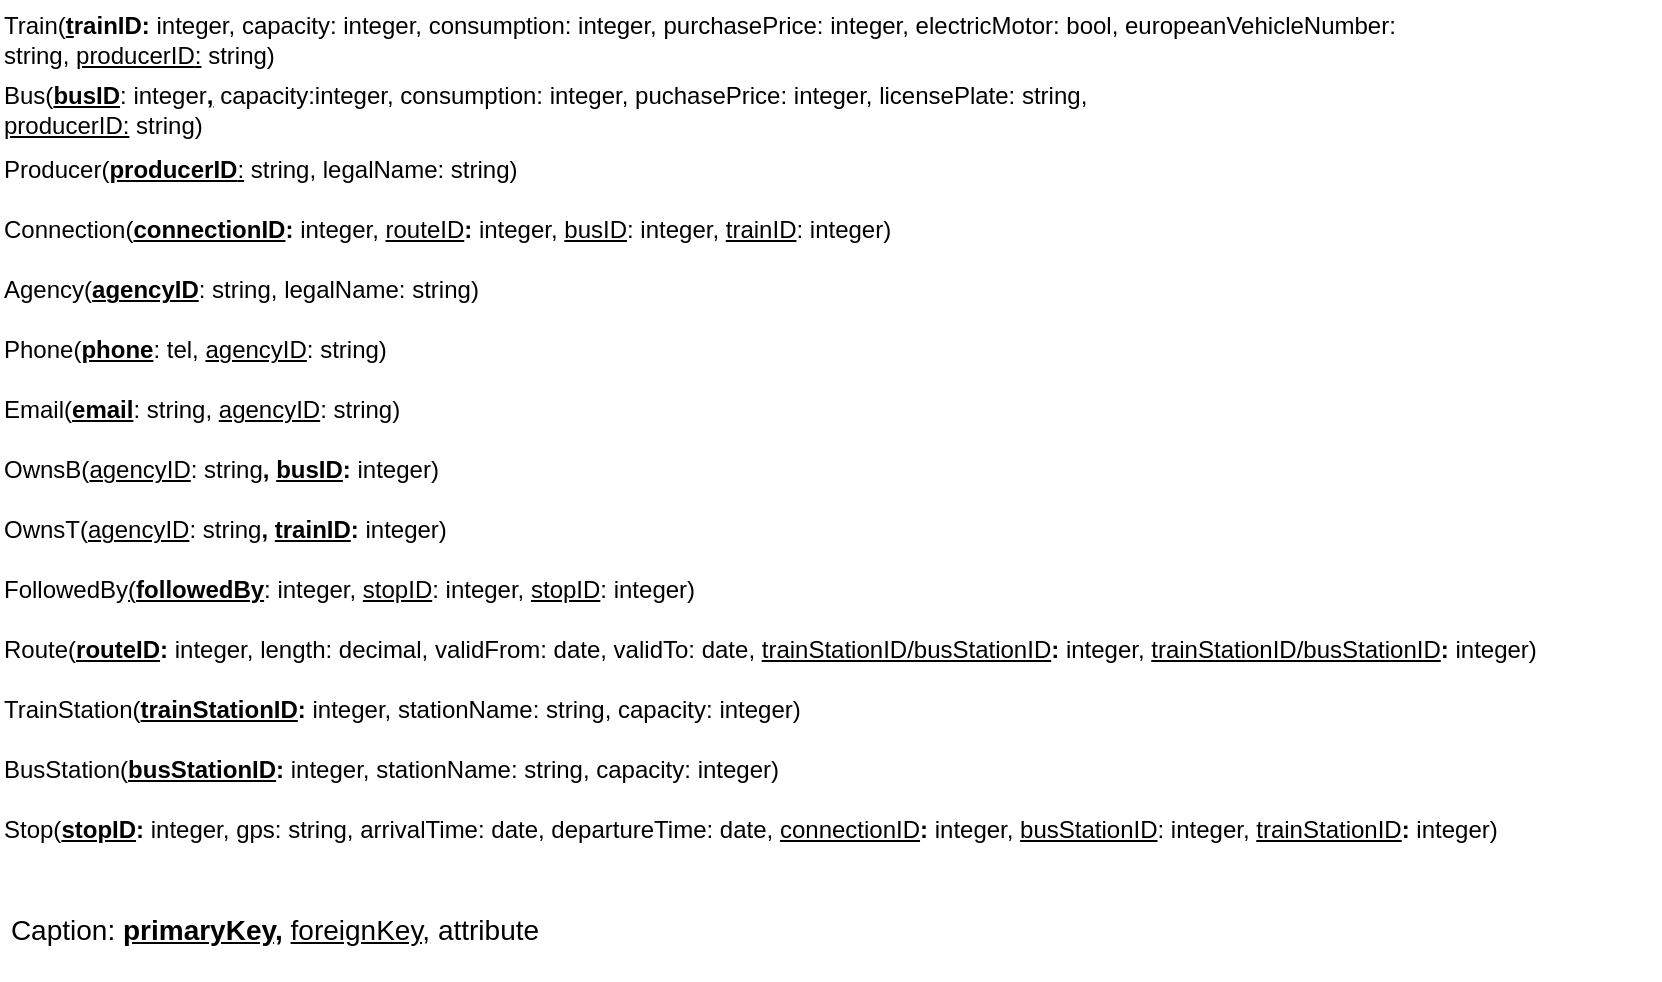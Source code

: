 <mxfile>
    <diagram id="FuOvQAU6wyrWDUQQwPfa" name="Page-1">
        <mxGraphModel dx="821" dy="713" grid="1" gridSize="10" guides="1" tooltips="1" connect="1" arrows="1" fold="1" page="1" pageScale="1" pageWidth="850" pageHeight="1100" math="0" shadow="0">
            <root>
                <mxCell id="0"/>
                <mxCell id="1" parent="0"/>
                <mxCell id="6" value="Train(&lt;b&gt;&lt;u&gt;t&lt;/u&gt;&lt;/b&gt;&lt;b&gt;rainID:&lt;/b&gt;&amp;nbsp;integer, capacity: integer, consumption: integer, purchasePrice: integer, electricMotor: bool, europeanVehicleNumber: string, &lt;u&gt;producerID&lt;/u&gt;&lt;u&gt;:&lt;/u&gt;&amp;nbsp;string)" style="text;html=1;strokeColor=none;fillColor=none;align=left;verticalAlign=middle;whiteSpace=wrap;rounded=0;" parent="1" vertex="1">
                    <mxGeometry x="10" y="10" width="700" height="40" as="geometry"/>
                </mxCell>
                <mxCell id="7" value="Bus(&lt;u style=&quot;font-weight: bold&quot;&gt;busID&lt;/u&gt;: integer&lt;u style=&quot;font-weight: bold&quot;&gt;,&lt;/u&gt; capacity:integer, consumption: integer, puchasePrice: integer, licensePlate: string, &lt;u&gt;producerID:&lt;/u&gt;&amp;nbsp;string)" style="text;html=1;strokeColor=none;fillColor=none;align=left;verticalAlign=middle;whiteSpace=wrap;rounded=0;" parent="1" vertex="1">
                    <mxGeometry x="10" y="50" width="550" height="30" as="geometry"/>
                </mxCell>
                <mxCell id="8" value="Producer(&lt;b&gt;&lt;u&gt;producerID&lt;/u&gt;&lt;/b&gt;&lt;u&gt;:&lt;/u&gt;&amp;nbsp;string, legalName: string)" style="text;html=1;strokeColor=none;fillColor=none;align=left;verticalAlign=middle;whiteSpace=wrap;rounded=0;" parent="1" vertex="1">
                    <mxGeometry x="10" y="80" width="260" height="30" as="geometry"/>
                </mxCell>
                <mxCell id="10" value="Connection(&lt;b&gt;&lt;u&gt;connectionID&lt;/u&gt;&lt;/b&gt;&lt;b&gt;:&lt;/b&gt;&amp;nbsp;integer, &lt;u&gt;routeID&lt;/u&gt;&lt;b&gt;:&lt;/b&gt;&amp;nbsp;integer, &lt;u&gt;busID&lt;/u&gt;: integer,&amp;nbsp;&lt;u&gt;trainID&lt;/u&gt;: integer)" style="text;html=1;strokeColor=none;fillColor=none;align=left;verticalAlign=middle;whiteSpace=wrap;rounded=0;" parent="1" vertex="1">
                    <mxGeometry x="10" y="110" width="460" height="30" as="geometry"/>
                </mxCell>
                <mxCell id="48" value="" style="edgeStyle=none;html=1;" edge="1" parent="1" target="10">
                    <mxGeometry relative="1" as="geometry">
                        <mxPoint x="190" y="140" as="sourcePoint"/>
                    </mxGeometry>
                </mxCell>
                <mxCell id="14" value="Agency(&lt;b&gt;&lt;u&gt;agencyID&lt;/u&gt;&lt;/b&gt;: string, legalName: string)" style="text;html=1;strokeColor=none;fillColor=none;align=left;verticalAlign=middle;whiteSpace=wrap;rounded=0;" parent="1" vertex="1">
                    <mxGeometry x="10" y="140" width="240" height="30" as="geometry"/>
                </mxCell>
                <mxCell id="15" value="Phone(&lt;b&gt;&lt;u&gt;phone&lt;/u&gt;&lt;/b&gt;: tel, &lt;u&gt;agencyID&lt;/u&gt;: string)" style="text;html=1;strokeColor=none;fillColor=none;align=left;verticalAlign=middle;whiteSpace=wrap;rounded=0;" parent="1" vertex="1">
                    <mxGeometry x="10" y="170" width="200" height="30" as="geometry"/>
                </mxCell>
                <mxCell id="16" value="Email(&lt;b&gt;&lt;u&gt;email&lt;/u&gt;&lt;/b&gt;: string, &lt;u&gt;agencyID&lt;/u&gt;: string)" style="text;html=1;strokeColor=none;fillColor=none;align=left;verticalAlign=middle;whiteSpace=wrap;rounded=0;" parent="1" vertex="1">
                    <mxGeometry x="10" y="200" width="210" height="30" as="geometry"/>
                </mxCell>
                <mxCell id="17" value="OwnsB(&lt;u&gt;agencyID&lt;/u&gt;: string&lt;b&gt;, &lt;u&gt;busID&lt;/u&gt;&lt;/b&gt;&lt;b&gt;:&lt;/b&gt;&amp;nbsp;integer)" style="text;html=1;strokeColor=none;fillColor=none;align=left;verticalAlign=middle;whiteSpace=wrap;rounded=0;" parent="1" vertex="1">
                    <mxGeometry x="10" y="230" width="260" height="30" as="geometry"/>
                </mxCell>
                <mxCell id="19" value="Stop(&lt;b&gt;&lt;u&gt;stopID&lt;/u&gt;&lt;/b&gt;&lt;b&gt;:&lt;/b&gt;&amp;nbsp;integer, gps: string, arrivalTime: date, departureTime: date, &lt;u&gt;connectionID&lt;/u&gt;&lt;b&gt;:&lt;/b&gt;&amp;nbsp;integer, &lt;u&gt;busStationID&lt;/u&gt;:&amp;nbsp;integer,&amp;nbsp;&lt;u&gt;trainStationID&lt;/u&gt;&lt;b&gt;:&lt;/b&gt;&amp;nbsp;integer)" style="text;html=1;strokeColor=none;fillColor=none;align=left;verticalAlign=middle;whiteSpace=wrap;rounded=0;" parent="1" vertex="1">
                    <mxGeometry x="10" y="410" width="830" height="30" as="geometry"/>
                </mxCell>
                <mxCell id="22" value="Route(&lt;b&gt;&lt;u&gt;routeID&lt;/u&gt;&lt;/b&gt;&lt;b&gt;:&lt;/b&gt;&amp;nbsp;integer,&amp;nbsp;length: decimal, validFrom: date, validTo: date, &lt;u&gt;trainStationID/busStationID&lt;/u&gt;&lt;b&gt;:&lt;/b&gt;&amp;nbsp;integer, &lt;u&gt;trainStationID/busStationID&lt;/u&gt;&lt;b&gt;:&lt;/b&gt;&amp;nbsp;integer)" style="text;html=1;strokeColor=none;fillColor=none;align=left;verticalAlign=middle;whiteSpace=wrap;rounded=0;" parent="1" vertex="1">
                    <mxGeometry x="10" y="320" width="770" height="30" as="geometry"/>
                </mxCell>
                <mxCell id="44" value="" style="edgeStyle=none;html=1;" parent="1" source="24" target="22" edge="1">
                    <mxGeometry relative="1" as="geometry"/>
                </mxCell>
                <mxCell id="24" value="TrainStation(&lt;b&gt;&lt;u&gt;trainStationID&lt;/u&gt;&lt;/b&gt;&lt;b&gt;:&lt;/b&gt;&amp;nbsp;integer, stationName: string, capacity: integer)&amp;nbsp;&amp;nbsp;" style="text;html=1;strokeColor=none;fillColor=none;align=left;verticalAlign=middle;whiteSpace=wrap;rounded=0;" parent="1" vertex="1">
                    <mxGeometry x="10" y="350" width="410" height="30" as="geometry"/>
                </mxCell>
                <mxCell id="25" value="BusStation(&lt;b&gt;&lt;u&gt;busStationID&lt;/u&gt;&lt;/b&gt;&lt;b&gt;:&lt;/b&gt;&amp;nbsp;integer, stationName: string, capacity: integer)" style="text;html=1;strokeColor=none;fillColor=none;align=left;verticalAlign=middle;whiteSpace=wrap;rounded=0;" parent="1" vertex="1">
                    <mxGeometry x="10" y="380" width="390" height="30" as="geometry"/>
                </mxCell>
                <mxCell id="43" value="&lt;font style=&quot;font-size: 14px&quot;&gt;Caption: &lt;b&gt;&lt;u&gt;primaryKey,&lt;/u&gt;&amp;nbsp;&lt;/b&gt;&lt;u&gt;foreignKey,&lt;/u&gt;&amp;nbsp;attribute&lt;/font&gt;" style="text;html=1;strokeColor=none;fillColor=none;align=center;verticalAlign=middle;whiteSpace=wrap;rounded=0;" parent="1" vertex="1">
                    <mxGeometry x="10" y="450" width="275" height="50" as="geometry"/>
                </mxCell>
                <mxCell id="47" value="&lt;div&gt;FollowedBy&lt;u&gt;(&lt;/u&gt;&lt;b&gt;&lt;u&gt;followedBy&lt;/u&gt;&lt;/b&gt;&lt;span&gt;: integer&lt;/span&gt;,&amp;nbsp;&lt;u&gt;stopID&lt;/u&gt;: integer, &lt;u&gt;stopID&lt;/u&gt;: integer)&lt;/div&gt;" style="text;html=1;strokeColor=none;fillColor=none;align=left;verticalAlign=middle;whiteSpace=wrap;rounded=0;" parent="1" vertex="1">
                    <mxGeometry x="10" y="290" width="400" height="30" as="geometry"/>
                </mxCell>
                <mxCell id="49" value="&lt;span&gt;OwnsT(&lt;/span&gt;&lt;u&gt;agencyID&lt;/u&gt;&lt;span&gt;: string&lt;/span&gt;&lt;b&gt;,&amp;nbsp;&lt;u&gt;trainID&lt;/u&gt;&lt;/b&gt;&lt;b&gt;:&lt;/b&gt;&lt;span&gt;&amp;nbsp;integer)&lt;/span&gt;" style="text;html=1;strokeColor=none;fillColor=none;align=left;verticalAlign=middle;whiteSpace=wrap;rounded=0;" vertex="1" parent="1">
                    <mxGeometry x="10" y="260" width="390" height="30" as="geometry"/>
                </mxCell>
            </root>
        </mxGraphModel>
    </diagram>
</mxfile>